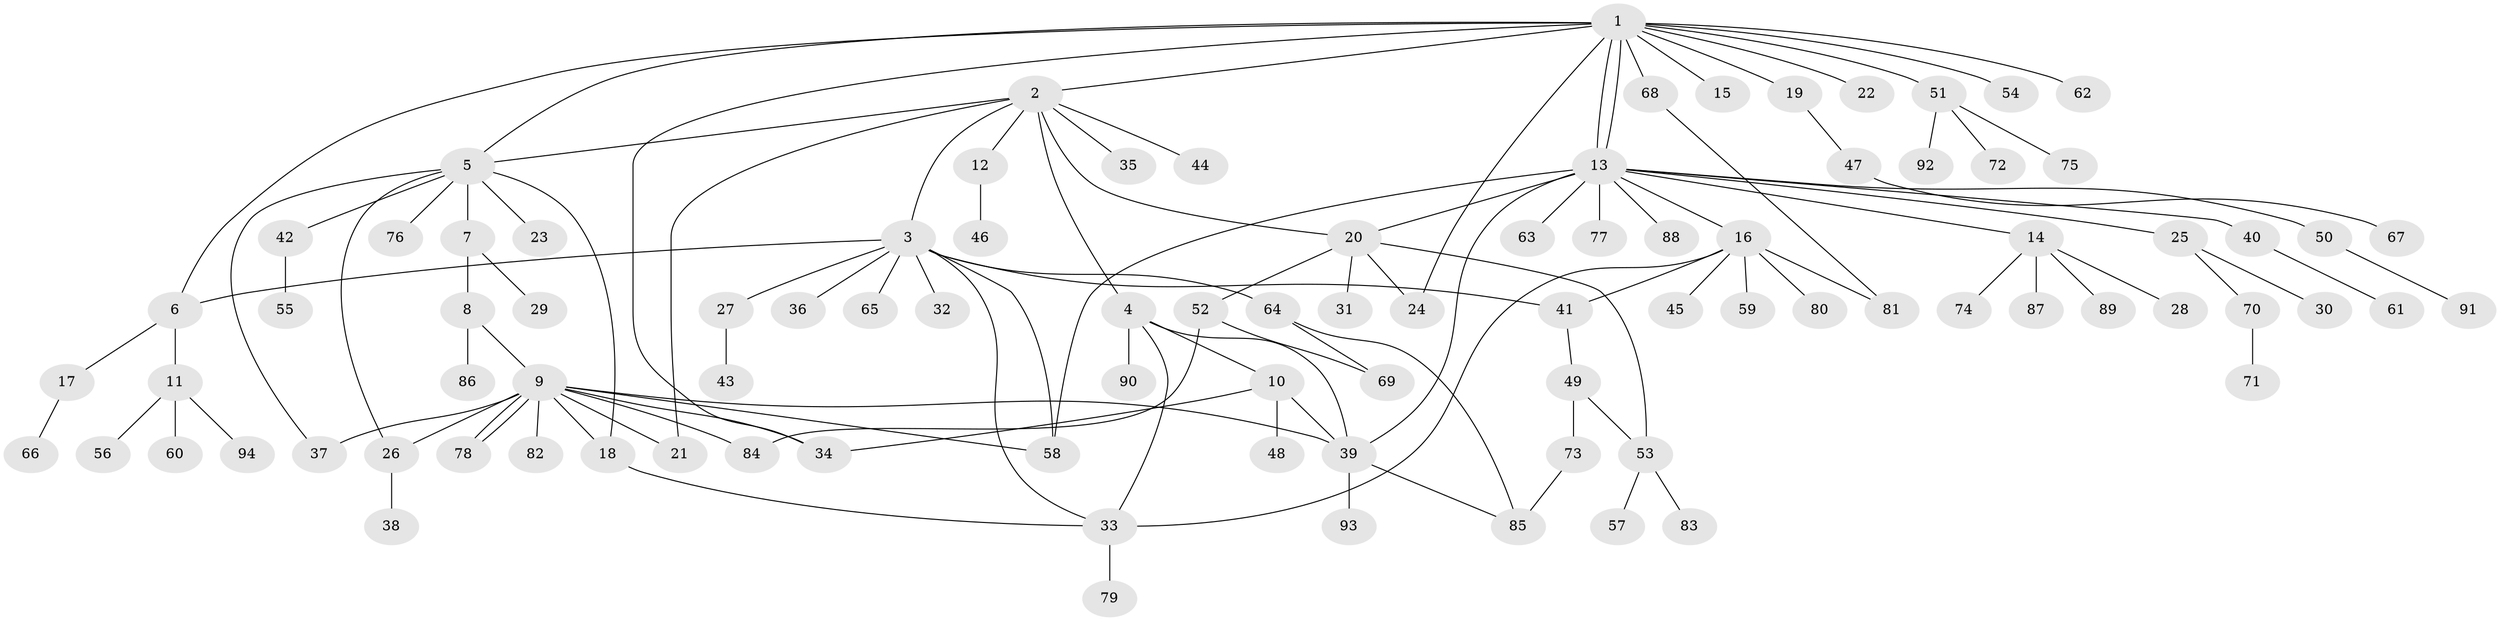 // Generated by graph-tools (version 1.1) at 2025/26/03/09/25 03:26:06]
// undirected, 94 vertices, 120 edges
graph export_dot {
graph [start="1"]
  node [color=gray90,style=filled];
  1;
  2;
  3;
  4;
  5;
  6;
  7;
  8;
  9;
  10;
  11;
  12;
  13;
  14;
  15;
  16;
  17;
  18;
  19;
  20;
  21;
  22;
  23;
  24;
  25;
  26;
  27;
  28;
  29;
  30;
  31;
  32;
  33;
  34;
  35;
  36;
  37;
  38;
  39;
  40;
  41;
  42;
  43;
  44;
  45;
  46;
  47;
  48;
  49;
  50;
  51;
  52;
  53;
  54;
  55;
  56;
  57;
  58;
  59;
  60;
  61;
  62;
  63;
  64;
  65;
  66;
  67;
  68;
  69;
  70;
  71;
  72;
  73;
  74;
  75;
  76;
  77;
  78;
  79;
  80;
  81;
  82;
  83;
  84;
  85;
  86;
  87;
  88;
  89;
  90;
  91;
  92;
  93;
  94;
  1 -- 2;
  1 -- 5;
  1 -- 6;
  1 -- 13;
  1 -- 13;
  1 -- 15;
  1 -- 19;
  1 -- 22;
  1 -- 24;
  1 -- 34;
  1 -- 51;
  1 -- 54;
  1 -- 62;
  1 -- 68;
  2 -- 3;
  2 -- 4;
  2 -- 5;
  2 -- 12;
  2 -- 20;
  2 -- 21;
  2 -- 35;
  2 -- 44;
  3 -- 6;
  3 -- 27;
  3 -- 32;
  3 -- 33;
  3 -- 36;
  3 -- 41;
  3 -- 58;
  3 -- 64;
  3 -- 65;
  4 -- 10;
  4 -- 33;
  4 -- 39;
  4 -- 90;
  5 -- 7;
  5 -- 18;
  5 -- 23;
  5 -- 26;
  5 -- 37;
  5 -- 42;
  5 -- 76;
  6 -- 11;
  6 -- 17;
  7 -- 8;
  7 -- 29;
  8 -- 9;
  8 -- 86;
  9 -- 18;
  9 -- 21;
  9 -- 26;
  9 -- 34;
  9 -- 37;
  9 -- 39;
  9 -- 58;
  9 -- 78;
  9 -- 78;
  9 -- 82;
  9 -- 84;
  10 -- 34;
  10 -- 39;
  10 -- 48;
  11 -- 56;
  11 -- 60;
  11 -- 94;
  12 -- 46;
  13 -- 14;
  13 -- 16;
  13 -- 20;
  13 -- 25;
  13 -- 39;
  13 -- 40;
  13 -- 50;
  13 -- 58;
  13 -- 63;
  13 -- 77;
  13 -- 88;
  14 -- 28;
  14 -- 74;
  14 -- 87;
  14 -- 89;
  16 -- 33;
  16 -- 41;
  16 -- 45;
  16 -- 59;
  16 -- 80;
  16 -- 81;
  17 -- 66;
  18 -- 33;
  19 -- 47;
  20 -- 24;
  20 -- 31;
  20 -- 52;
  20 -- 53;
  25 -- 30;
  25 -- 70;
  26 -- 38;
  27 -- 43;
  33 -- 79;
  39 -- 85;
  39 -- 93;
  40 -- 61;
  41 -- 49;
  42 -- 55;
  47 -- 67;
  49 -- 53;
  49 -- 73;
  50 -- 91;
  51 -- 72;
  51 -- 75;
  51 -- 92;
  52 -- 69;
  52 -- 84;
  53 -- 57;
  53 -- 83;
  64 -- 69;
  64 -- 85;
  68 -- 81;
  70 -- 71;
  73 -- 85;
}
